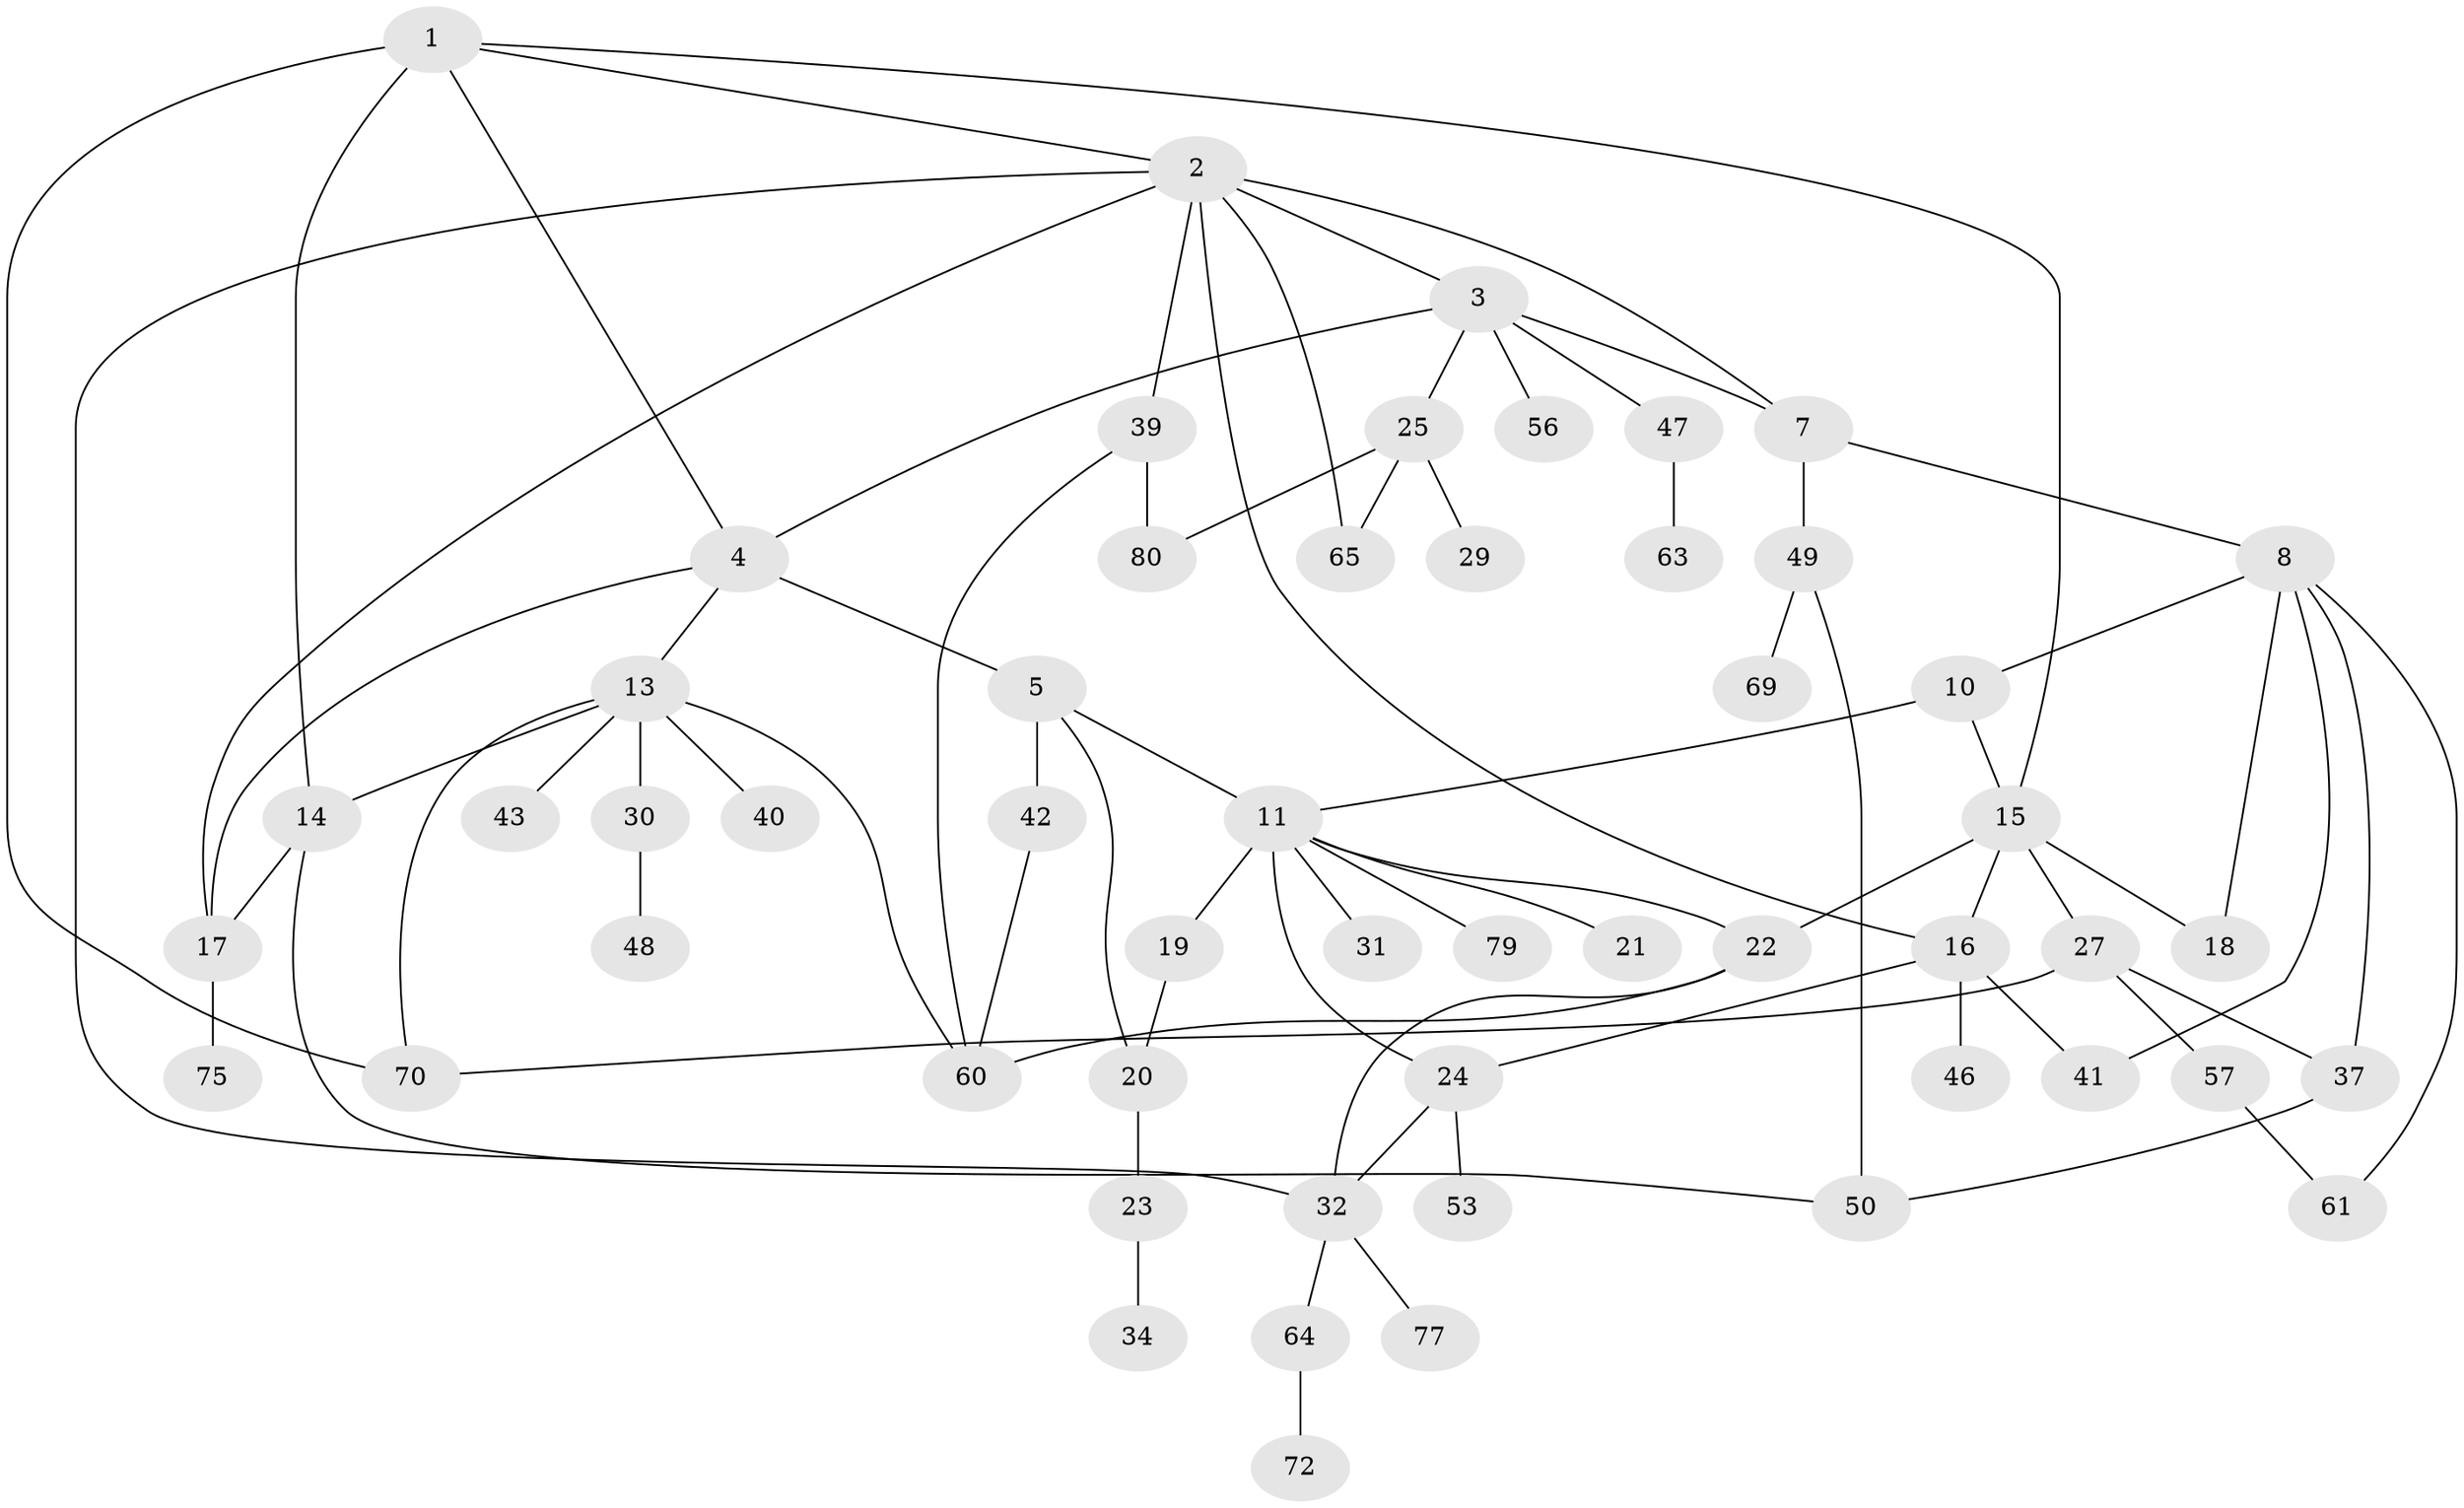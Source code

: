 // original degree distribution, {3: 0.175, 4: 0.1375, 7: 0.025, 6: 0.0625, 5: 0.0375, 1: 0.2625, 2: 0.3}
// Generated by graph-tools (version 1.1) at 2025/10/02/27/25 16:10:55]
// undirected, 54 vertices, 79 edges
graph export_dot {
graph [start="1"]
  node [color=gray90,style=filled];
  1 [super="+38"];
  2 [super="+6"];
  3 [super="+35"];
  4 [super="+58"];
  5 [super="+66"];
  7 [super="+26"];
  8 [super="+9"];
  10;
  11 [super="+12"];
  13 [super="+59"];
  14;
  15 [super="+68"];
  16 [super="+28"];
  17 [super="+62"];
  18;
  19;
  20 [super="+45"];
  21;
  22 [super="+52"];
  23;
  24 [super="+36"];
  25 [super="+55"];
  27 [super="+33"];
  29;
  30;
  31 [super="+51"];
  32 [super="+44"];
  34;
  37;
  39 [super="+71"];
  40;
  41 [super="+76"];
  42;
  43;
  46;
  47 [super="+54"];
  48 [super="+74"];
  49 [super="+78"];
  50 [super="+73"];
  53;
  56;
  57;
  60;
  61;
  63;
  64 [super="+67"];
  65;
  69;
  70;
  72;
  75;
  77;
  79;
  80;
  1 -- 2;
  1 -- 4;
  1 -- 70;
  1 -- 14;
  1 -- 15;
  2 -- 3;
  2 -- 65;
  2 -- 32;
  2 -- 16;
  2 -- 17;
  2 -- 39;
  2 -- 7;
  3 -- 7;
  3 -- 25;
  3 -- 47;
  3 -- 56;
  3 -- 4;
  4 -- 5 [weight=2];
  4 -- 13;
  4 -- 17;
  5 -- 42;
  5 -- 20;
  5 -- 11;
  7 -- 8;
  7 -- 49;
  8 -- 10;
  8 -- 18;
  8 -- 61;
  8 -- 37;
  8 -- 41;
  10 -- 11;
  10 -- 15;
  11 -- 21;
  11 -- 31;
  11 -- 79;
  11 -- 24;
  11 -- 19;
  11 -- 22;
  13 -- 14;
  13 -- 30;
  13 -- 40;
  13 -- 43;
  13 -- 60;
  13 -- 70;
  14 -- 50;
  14 -- 17;
  15 -- 27;
  15 -- 18;
  15 -- 22;
  15 -- 16;
  16 -- 24;
  16 -- 41 [weight=2];
  16 -- 46;
  17 -- 75;
  19 -- 20;
  20 -- 23;
  22 -- 60;
  22 -- 32;
  23 -- 34;
  24 -- 53;
  24 -- 32;
  25 -- 29;
  25 -- 80;
  25 -- 65;
  27 -- 57;
  27 -- 37;
  27 -- 70;
  30 -- 48;
  32 -- 64;
  32 -- 77;
  37 -- 50;
  39 -- 60;
  39 -- 80;
  42 -- 60;
  47 -- 63;
  49 -- 69;
  49 -- 50;
  57 -- 61;
  64 -- 72;
}
